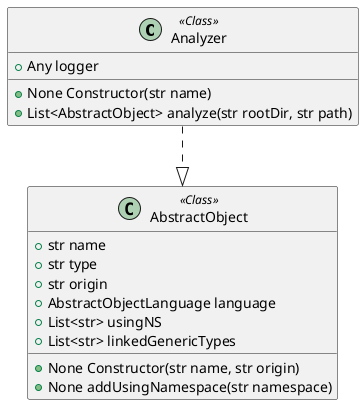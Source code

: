 @startuml
class Analyzer <<Class>>
{
+ Any logger
+None Constructor(str name)
+List<AbstractObject> analyze(str rootDir, str path)
}
class AbstractObject <<Class>>
{
+ str name
+ str type
+ str origin
+ AbstractObjectLanguage language
+ List<str> usingNS
+ List<str> linkedGenericTypes
+None Constructor(str name, str origin)
+None addUsingNamespace(str namespace)
}
Analyzer ..|> AbstractObject
@enduml
